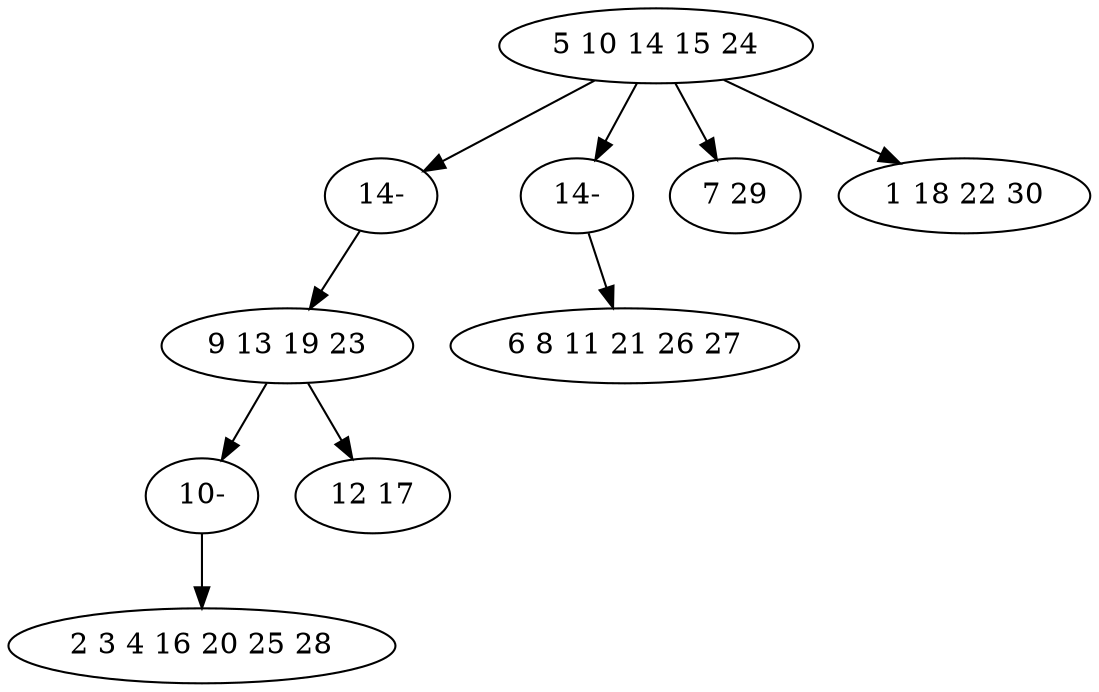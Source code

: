 digraph true_tree {
	"0" -> "7"
	"0" -> "9"
	"0" -> "3"
	"1" -> "8"
	"0" -> "5"
	"1" -> "6"
	"7" -> "1"
	"8" -> "4"
	"9" -> "2"
	"0" [label="5 10 14 15 24"];
	"1" [label="9 13 19 23"];
	"2" [label="6 8 11 21 26 27"];
	"3" [label="7 29"];
	"4" [label="2 3 4 16 20 25 28"];
	"5" [label="1 18 22 30"];
	"6" [label="12 17"];
	"7" [label="14-"];
	"8" [label="10-"];
	"9" [label="14-"];
}
